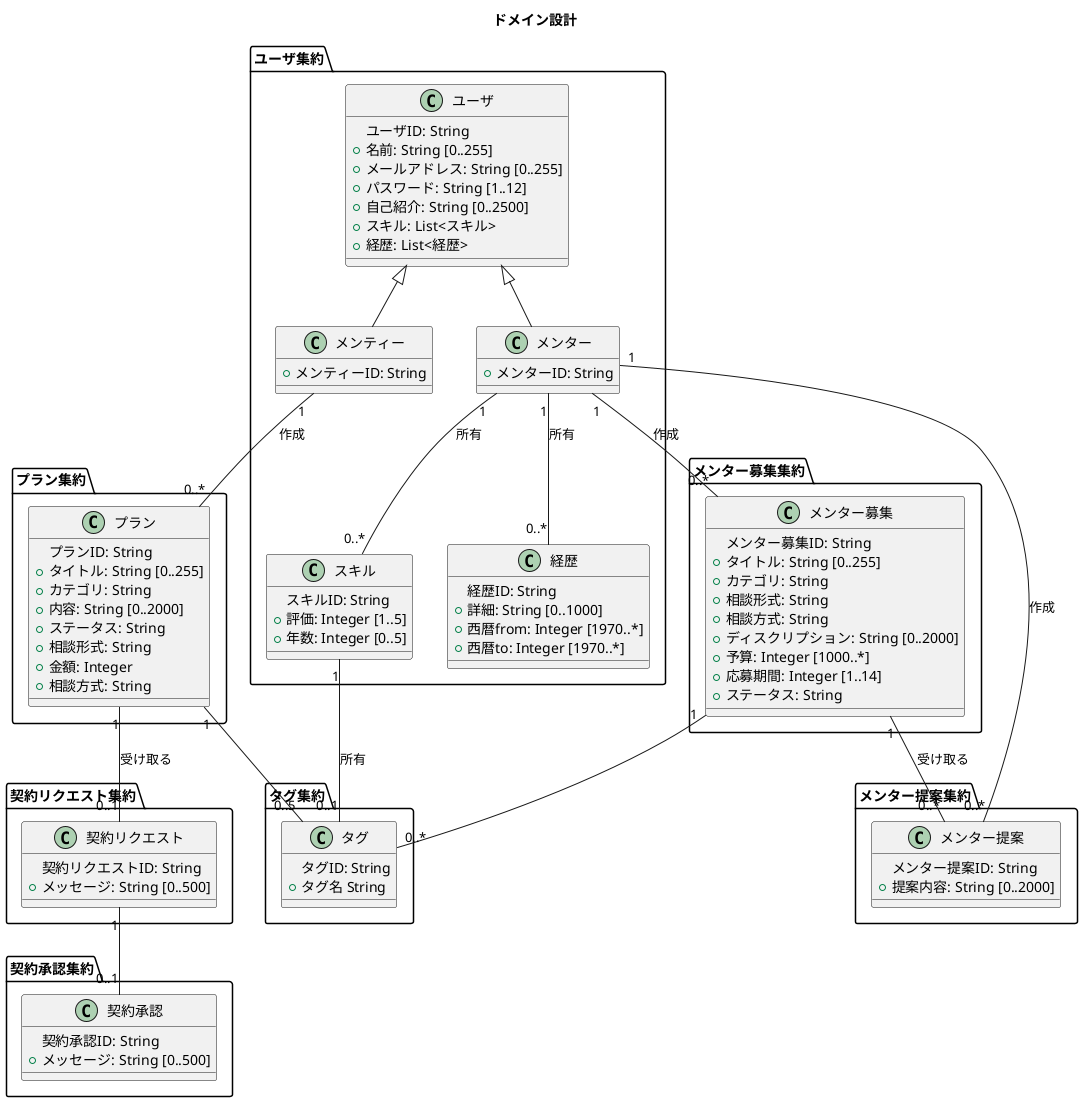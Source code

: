 @startuml

title ドメイン設計

package ユーザ集約 {
  class ユーザ {
    ユーザID: String
    + 名前: String [0..255]
    + メールアドレス: String [0..255]
    + パスワード: String [1..12]
    + 自己紹介: String [0..2500]
    + スキル: List<スキル>
    + 経歴: List<経歴>
  }

  class メンター extends ユーザ {
    + メンターID: String
  }

  class メンティー extends ユーザ {
    + メンティーID: String
  }

  class スキル {
    スキルID: String
    + 評価: Integer [1..5]
    + 年数: Integer [0..5]
  }

  class 経歴 {
    経歴ID: String
    + 詳細: String [0..1000]
    + 西暦from: Integer [1970..*]
    + 西暦to: Integer [1970..*]
  }
}

package メンター募集集約 {
  class メンター募集 {
    メンター募集ID: String
    + タイトル: String [0..255]
    + カテゴリ: String
    + 相談形式: String
    + 相談方式: String
    + ディスクリプション: String [0..2000]
    + 予算: Integer [1000..*]
    + 応募期間: Integer [1..14]
    + ステータス: String
  }
}

package メンター提案集約 {
  class メンター提案 {
    メンター提案ID: String
    + 提案内容: String [0..2000]
  }
}

package プラン集約 {
  class プラン {
    プランID: String
    + タイトル: String [0..255]
    + カテゴリ: String
    + 内容: String [0..2000]
    + ステータス: String
    + 相談形式: String
    + 金額: Integer
    + 相談方式: String
  }
}

package 契約リクエスト集約 {
  class 契約リクエスト {
    契約リクエストID: String
    + メッセージ: String [0..500]
  }
}

package 契約承認集約 {
  class 契約承認 {
    契約承認ID: String
    + メッセージ: String [0..500]
  }
}

package タグ集約 {
  class タグ {
    タグID: String
    + タグ名 String
  }
}

メンター "1" -- "0..*" スキル : 所有
メンター "1" -- "0..*" 経歴 : 所有
メンター "1" -- "0..*" メンター募集 : 作成
メンター "1" -- "0..*" メンター提案 : 作成
メンティー "1" -- "0..*" プラン : 作成
メンター募集 "1" -- "0..*" メンター提案 : 受け取る
メンター募集 "1" -- "0..*" タグ
プラン "1" -- "0..5" タグ
プラン "1" -- "0..1" 契約リクエスト : 受け取る
契約リクエスト "1" -- "0..1" 契約承認
スキル "1" -- "0..1" タグ: 所有

@enduml